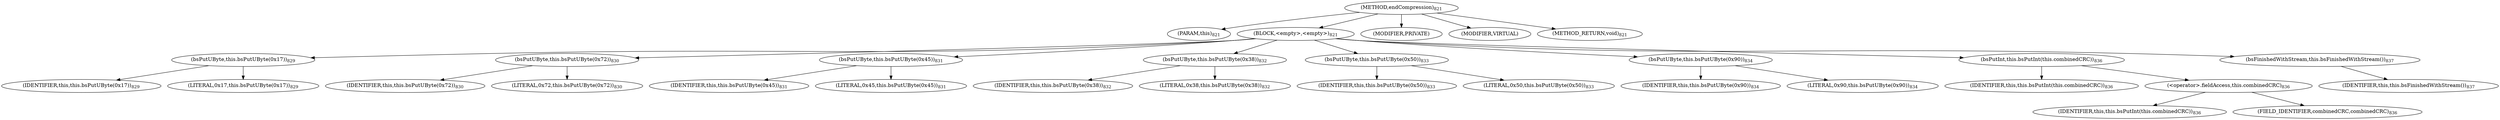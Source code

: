 digraph "endCompression" {  
"1973" [label = <(METHOD,endCompression)<SUB>821</SUB>> ]
"77" [label = <(PARAM,this)<SUB>821</SUB>> ]
"1974" [label = <(BLOCK,&lt;empty&gt;,&lt;empty&gt;)<SUB>821</SUB>> ]
"1975" [label = <(bsPutUByte,this.bsPutUByte(0x17))<SUB>829</SUB>> ]
"76" [label = <(IDENTIFIER,this,this.bsPutUByte(0x17))<SUB>829</SUB>> ]
"1976" [label = <(LITERAL,0x17,this.bsPutUByte(0x17))<SUB>829</SUB>> ]
"1977" [label = <(bsPutUByte,this.bsPutUByte(0x72))<SUB>830</SUB>> ]
"78" [label = <(IDENTIFIER,this,this.bsPutUByte(0x72))<SUB>830</SUB>> ]
"1978" [label = <(LITERAL,0x72,this.bsPutUByte(0x72))<SUB>830</SUB>> ]
"1979" [label = <(bsPutUByte,this.bsPutUByte(0x45))<SUB>831</SUB>> ]
"79" [label = <(IDENTIFIER,this,this.bsPutUByte(0x45))<SUB>831</SUB>> ]
"1980" [label = <(LITERAL,0x45,this.bsPutUByte(0x45))<SUB>831</SUB>> ]
"1981" [label = <(bsPutUByte,this.bsPutUByte(0x38))<SUB>832</SUB>> ]
"80" [label = <(IDENTIFIER,this,this.bsPutUByte(0x38))<SUB>832</SUB>> ]
"1982" [label = <(LITERAL,0x38,this.bsPutUByte(0x38))<SUB>832</SUB>> ]
"1983" [label = <(bsPutUByte,this.bsPutUByte(0x50))<SUB>833</SUB>> ]
"81" [label = <(IDENTIFIER,this,this.bsPutUByte(0x50))<SUB>833</SUB>> ]
"1984" [label = <(LITERAL,0x50,this.bsPutUByte(0x50))<SUB>833</SUB>> ]
"1985" [label = <(bsPutUByte,this.bsPutUByte(0x90))<SUB>834</SUB>> ]
"82" [label = <(IDENTIFIER,this,this.bsPutUByte(0x90))<SUB>834</SUB>> ]
"1986" [label = <(LITERAL,0x90,this.bsPutUByte(0x90))<SUB>834</SUB>> ]
"1987" [label = <(bsPutInt,this.bsPutInt(this.combinedCRC))<SUB>836</SUB>> ]
"84" [label = <(IDENTIFIER,this,this.bsPutInt(this.combinedCRC))<SUB>836</SUB>> ]
"1988" [label = <(&lt;operator&gt;.fieldAccess,this.combinedCRC)<SUB>836</SUB>> ]
"83" [label = <(IDENTIFIER,this,this.bsPutInt(this.combinedCRC))<SUB>836</SUB>> ]
"1989" [label = <(FIELD_IDENTIFIER,combinedCRC,combinedCRC)<SUB>836</SUB>> ]
"1990" [label = <(bsFinishedWithStream,this.bsFinishedWithStream())<SUB>837</SUB>> ]
"85" [label = <(IDENTIFIER,this,this.bsFinishedWithStream())<SUB>837</SUB>> ]
"1991" [label = <(MODIFIER,PRIVATE)> ]
"1992" [label = <(MODIFIER,VIRTUAL)> ]
"1993" [label = <(METHOD_RETURN,void)<SUB>821</SUB>> ]
  "1973" -> "77" 
  "1973" -> "1974" 
  "1973" -> "1991" 
  "1973" -> "1992" 
  "1973" -> "1993" 
  "1974" -> "1975" 
  "1974" -> "1977" 
  "1974" -> "1979" 
  "1974" -> "1981" 
  "1974" -> "1983" 
  "1974" -> "1985" 
  "1974" -> "1987" 
  "1974" -> "1990" 
  "1975" -> "76" 
  "1975" -> "1976" 
  "1977" -> "78" 
  "1977" -> "1978" 
  "1979" -> "79" 
  "1979" -> "1980" 
  "1981" -> "80" 
  "1981" -> "1982" 
  "1983" -> "81" 
  "1983" -> "1984" 
  "1985" -> "82" 
  "1985" -> "1986" 
  "1987" -> "84" 
  "1987" -> "1988" 
  "1988" -> "83" 
  "1988" -> "1989" 
  "1990" -> "85" 
}
